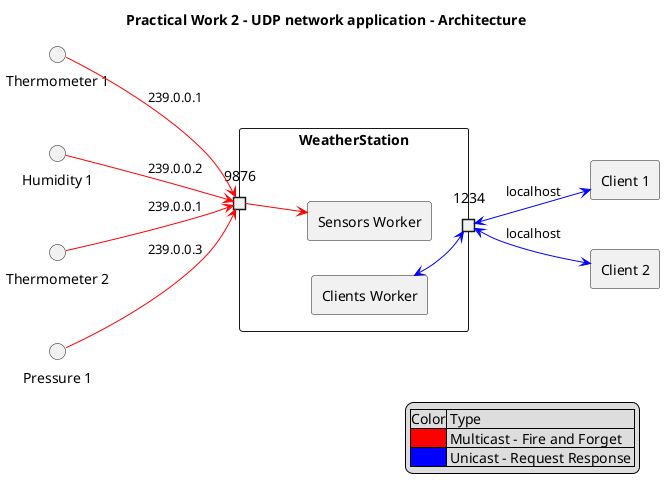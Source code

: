 @startuml practical-work-3-architecture
left to right direction
skinparam componentStyle rectangle
skinparam ComponentPadding 10
skinparam BoxPadding 20

title Practical Work 2 - UDP network application - Architecture

interface "Thermometer 1" as therm1
interface "Humidity 1" as hum1
interface "Thermometer 2" as therm2
interface "Pressure 1" as press1

component WeatherStation as ws {
    portin 9876
    portout 1234

    component "Sensors Worker" as sensorsWorker
    component "Clients Worker" as clientsWorker

    9876 -left[#red]-> sensorsWorker
    1234 <-[#blue]-> clientsWorker
}

component "Client 1" as client1
component "Client 2" as client2

therm1 -[#red]-> 9876 : 239.0.0.1
therm2 -[#red]-> 9876 : 239.0.0.1
hum1 -[#red]-> 9876 : 239.0.0.2
press1 -[#red]-> 9876 : 239.0.0.3

client1 <-up[#blue]-> 1234 : localhost
client2 <-up[#blue]-> 1234 : localhost

legend right
|Color| Type |
|<#FF0000>| Multicast - Fire and Forget |
|<#0000FF>| Unicast - Request Response |
endlegend
@enduml
